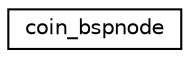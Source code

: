 digraph "Graphical Class Hierarchy"
{
 // LATEX_PDF_SIZE
  edge [fontname="Helvetica",fontsize="10",labelfontname="Helvetica",labelfontsize="10"];
  node [fontname="Helvetica",fontsize="10",shape=record];
  rankdir="LR";
  Node0 [label="coin_bspnode",height=0.2,width=0.4,color="black", fillcolor="white", style="filled",URL="$classcoin__bspnode.html",tooltip=" "];
}
